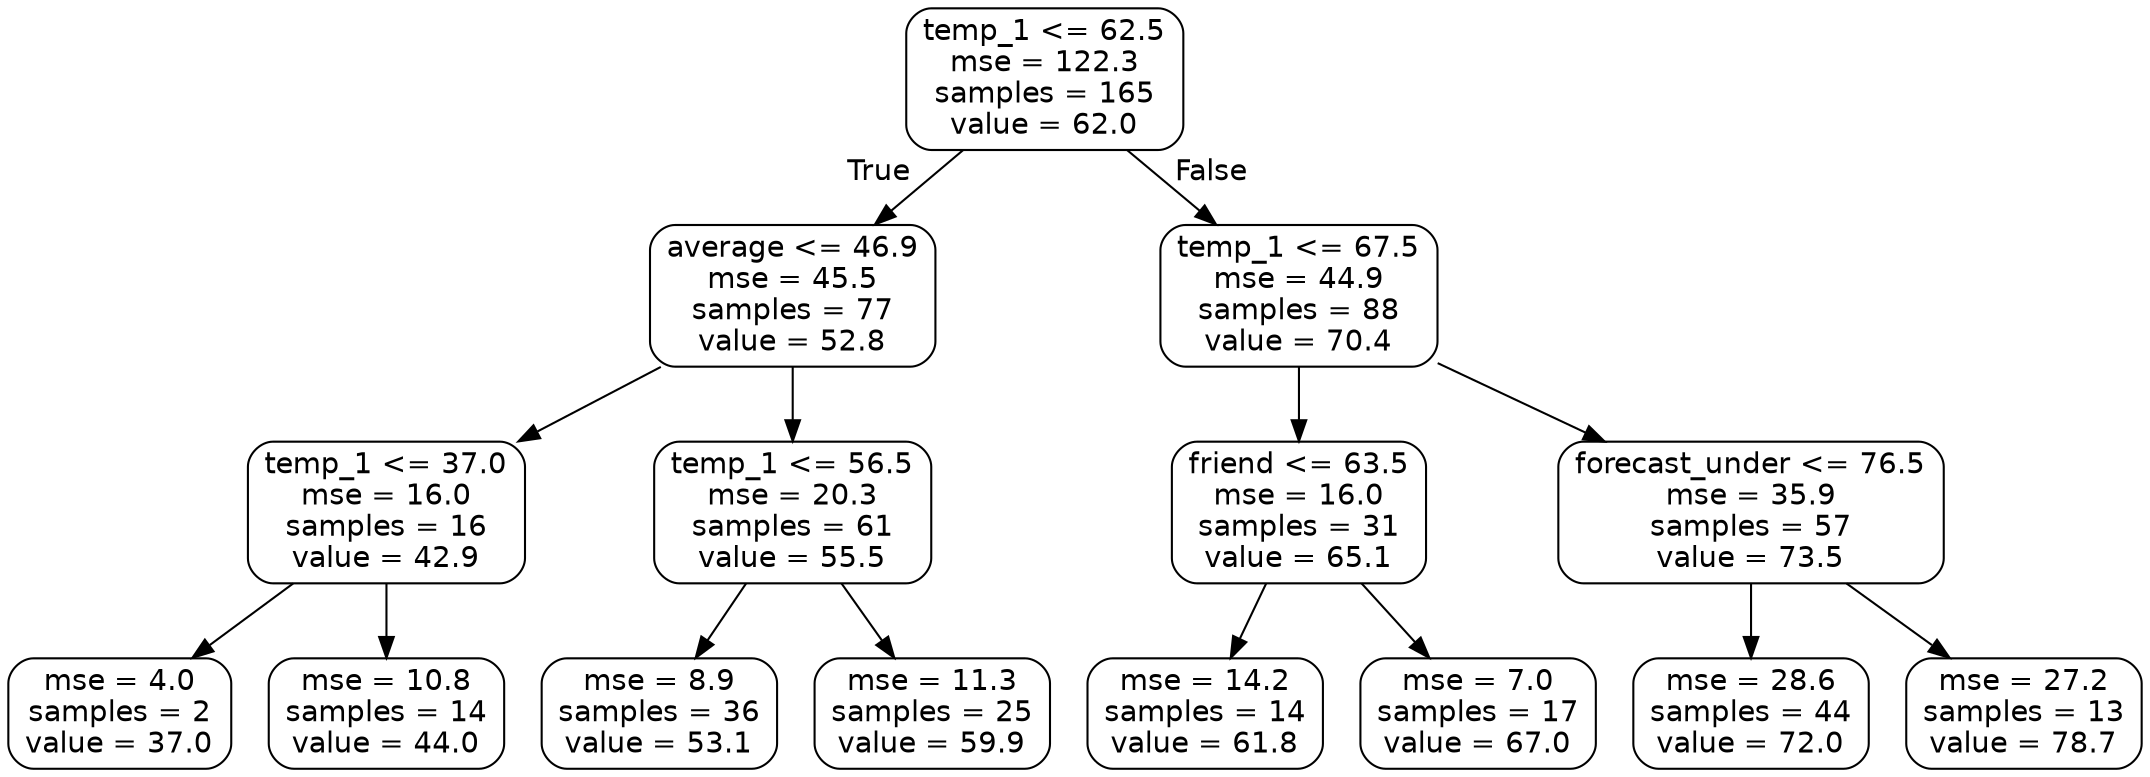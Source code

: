 digraph Tree {
node [shape=box, style="rounded", color="black", fontname=helvetica] ;
edge [fontname=helvetica] ;
0 [label="temp_1 <= 62.5\nmse = 122.3\nsamples = 165\nvalue = 62.0"] ;
1 [label="average <= 46.9\nmse = 45.5\nsamples = 77\nvalue = 52.8"] ;
0 -> 1 [labeldistance=2.5, labelangle=45, headlabel="True"] ;
2 [label="temp_1 <= 37.0\nmse = 16.0\nsamples = 16\nvalue = 42.9"] ;
1 -> 2 ;
3 [label="mse = 4.0\nsamples = 2\nvalue = 37.0"] ;
2 -> 3 ;
4 [label="mse = 10.8\nsamples = 14\nvalue = 44.0"] ;
2 -> 4 ;
5 [label="temp_1 <= 56.5\nmse = 20.3\nsamples = 61\nvalue = 55.5"] ;
1 -> 5 ;
6 [label="mse = 8.9\nsamples = 36\nvalue = 53.1"] ;
5 -> 6 ;
7 [label="mse = 11.3\nsamples = 25\nvalue = 59.9"] ;
5 -> 7 ;
8 [label="temp_1 <= 67.5\nmse = 44.9\nsamples = 88\nvalue = 70.4"] ;
0 -> 8 [labeldistance=2.5, labelangle=-45, headlabel="False"] ;
9 [label="friend <= 63.5\nmse = 16.0\nsamples = 31\nvalue = 65.1"] ;
8 -> 9 ;
10 [label="mse = 14.2\nsamples = 14\nvalue = 61.8"] ;
9 -> 10 ;
11 [label="mse = 7.0\nsamples = 17\nvalue = 67.0"] ;
9 -> 11 ;
12 [label="forecast_under <= 76.5\nmse = 35.9\nsamples = 57\nvalue = 73.5"] ;
8 -> 12 ;
13 [label="mse = 28.6\nsamples = 44\nvalue = 72.0"] ;
12 -> 13 ;
14 [label="mse = 27.2\nsamples = 13\nvalue = 78.7"] ;
12 -> 14 ;
}